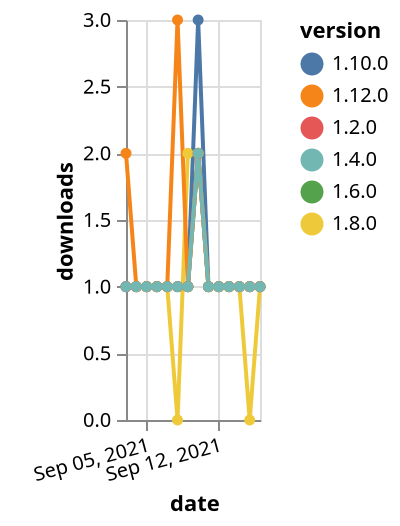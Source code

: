 {"$schema": "https://vega.github.io/schema/vega-lite/v5.json", "description": "A simple bar chart with embedded data.", "data": {"values": [{"date": "2021-09-03", "total": 187, "delta": 1, "version": "1.6.0"}, {"date": "2021-09-04", "total": 188, "delta": 1, "version": "1.6.0"}, {"date": "2021-09-05", "total": 189, "delta": 1, "version": "1.6.0"}, {"date": "2021-09-06", "total": 190, "delta": 1, "version": "1.6.0"}, {"date": "2021-09-07", "total": 191, "delta": 1, "version": "1.6.0"}, {"date": "2021-09-08", "total": 192, "delta": 1, "version": "1.6.0"}, {"date": "2021-09-09", "total": 193, "delta": 1, "version": "1.6.0"}, {"date": "2021-09-10", "total": 195, "delta": 2, "version": "1.6.0"}, {"date": "2021-09-11", "total": 196, "delta": 1, "version": "1.6.0"}, {"date": "2021-09-12", "total": 197, "delta": 1, "version": "1.6.0"}, {"date": "2021-09-13", "total": 198, "delta": 1, "version": "1.6.0"}, {"date": "2021-09-14", "total": 199, "delta": 1, "version": "1.6.0"}, {"date": "2021-09-15", "total": 200, "delta": 1, "version": "1.6.0"}, {"date": "2021-09-16", "total": 201, "delta": 1, "version": "1.6.0"}, {"date": "2021-09-03", "total": 166, "delta": 1, "version": "1.8.0"}, {"date": "2021-09-04", "total": 167, "delta": 1, "version": "1.8.0"}, {"date": "2021-09-05", "total": 168, "delta": 1, "version": "1.8.0"}, {"date": "2021-09-06", "total": 169, "delta": 1, "version": "1.8.0"}, {"date": "2021-09-07", "total": 170, "delta": 1, "version": "1.8.0"}, {"date": "2021-09-08", "total": 170, "delta": 0, "version": "1.8.0"}, {"date": "2021-09-09", "total": 172, "delta": 2, "version": "1.8.0"}, {"date": "2021-09-10", "total": 174, "delta": 2, "version": "1.8.0"}, {"date": "2021-09-11", "total": 175, "delta": 1, "version": "1.8.0"}, {"date": "2021-09-12", "total": 176, "delta": 1, "version": "1.8.0"}, {"date": "2021-09-13", "total": 177, "delta": 1, "version": "1.8.0"}, {"date": "2021-09-14", "total": 178, "delta": 1, "version": "1.8.0"}, {"date": "2021-09-15", "total": 178, "delta": 0, "version": "1.8.0"}, {"date": "2021-09-16", "total": 179, "delta": 1, "version": "1.8.0"}, {"date": "2021-09-03", "total": 190, "delta": 1, "version": "1.10.0"}, {"date": "2021-09-04", "total": 191, "delta": 1, "version": "1.10.0"}, {"date": "2021-09-05", "total": 192, "delta": 1, "version": "1.10.0"}, {"date": "2021-09-06", "total": 193, "delta": 1, "version": "1.10.0"}, {"date": "2021-09-07", "total": 194, "delta": 1, "version": "1.10.0"}, {"date": "2021-09-08", "total": 195, "delta": 1, "version": "1.10.0"}, {"date": "2021-09-09", "total": 196, "delta": 1, "version": "1.10.0"}, {"date": "2021-09-10", "total": 199, "delta": 3, "version": "1.10.0"}, {"date": "2021-09-11", "total": 200, "delta": 1, "version": "1.10.0"}, {"date": "2021-09-12", "total": 201, "delta": 1, "version": "1.10.0"}, {"date": "2021-09-13", "total": 202, "delta": 1, "version": "1.10.0"}, {"date": "2021-09-14", "total": 203, "delta": 1, "version": "1.10.0"}, {"date": "2021-09-15", "total": 204, "delta": 1, "version": "1.10.0"}, {"date": "2021-09-16", "total": 205, "delta": 1, "version": "1.10.0"}, {"date": "2021-09-03", "total": 247, "delta": 1, "version": "1.2.0"}, {"date": "2021-09-04", "total": 248, "delta": 1, "version": "1.2.0"}, {"date": "2021-09-05", "total": 249, "delta": 1, "version": "1.2.0"}, {"date": "2021-09-06", "total": 250, "delta": 1, "version": "1.2.0"}, {"date": "2021-09-07", "total": 251, "delta": 1, "version": "1.2.0"}, {"date": "2021-09-08", "total": 252, "delta": 1, "version": "1.2.0"}, {"date": "2021-09-09", "total": 253, "delta": 1, "version": "1.2.0"}, {"date": "2021-09-10", "total": 255, "delta": 2, "version": "1.2.0"}, {"date": "2021-09-11", "total": 256, "delta": 1, "version": "1.2.0"}, {"date": "2021-09-12", "total": 257, "delta": 1, "version": "1.2.0"}, {"date": "2021-09-13", "total": 258, "delta": 1, "version": "1.2.0"}, {"date": "2021-09-14", "total": 259, "delta": 1, "version": "1.2.0"}, {"date": "2021-09-15", "total": 260, "delta": 1, "version": "1.2.0"}, {"date": "2021-09-16", "total": 261, "delta": 1, "version": "1.2.0"}, {"date": "2021-09-03", "total": 117, "delta": 2, "version": "1.12.0"}, {"date": "2021-09-04", "total": 118, "delta": 1, "version": "1.12.0"}, {"date": "2021-09-05", "total": 119, "delta": 1, "version": "1.12.0"}, {"date": "2021-09-06", "total": 120, "delta": 1, "version": "1.12.0"}, {"date": "2021-09-07", "total": 121, "delta": 1, "version": "1.12.0"}, {"date": "2021-09-08", "total": 124, "delta": 3, "version": "1.12.0"}, {"date": "2021-09-09", "total": 125, "delta": 1, "version": "1.12.0"}, {"date": "2021-09-10", "total": 127, "delta": 2, "version": "1.12.0"}, {"date": "2021-09-11", "total": 128, "delta": 1, "version": "1.12.0"}, {"date": "2021-09-12", "total": 129, "delta": 1, "version": "1.12.0"}, {"date": "2021-09-13", "total": 130, "delta": 1, "version": "1.12.0"}, {"date": "2021-09-14", "total": 131, "delta": 1, "version": "1.12.0"}, {"date": "2021-09-15", "total": 132, "delta": 1, "version": "1.12.0"}, {"date": "2021-09-16", "total": 133, "delta": 1, "version": "1.12.0"}, {"date": "2021-09-03", "total": 197, "delta": 1, "version": "1.4.0"}, {"date": "2021-09-04", "total": 198, "delta": 1, "version": "1.4.0"}, {"date": "2021-09-05", "total": 199, "delta": 1, "version": "1.4.0"}, {"date": "2021-09-06", "total": 200, "delta": 1, "version": "1.4.0"}, {"date": "2021-09-07", "total": 201, "delta": 1, "version": "1.4.0"}, {"date": "2021-09-08", "total": 202, "delta": 1, "version": "1.4.0"}, {"date": "2021-09-09", "total": 203, "delta": 1, "version": "1.4.0"}, {"date": "2021-09-10", "total": 205, "delta": 2, "version": "1.4.0"}, {"date": "2021-09-11", "total": 206, "delta": 1, "version": "1.4.0"}, {"date": "2021-09-12", "total": 207, "delta": 1, "version": "1.4.0"}, {"date": "2021-09-13", "total": 208, "delta": 1, "version": "1.4.0"}, {"date": "2021-09-14", "total": 209, "delta": 1, "version": "1.4.0"}, {"date": "2021-09-15", "total": 210, "delta": 1, "version": "1.4.0"}, {"date": "2021-09-16", "total": 211, "delta": 1, "version": "1.4.0"}]}, "width": "container", "mark": {"type": "line", "point": {"filled": true}}, "encoding": {"x": {"field": "date", "type": "temporal", "timeUnit": "yearmonthdate", "title": "date", "axis": {"labelAngle": -15}}, "y": {"field": "delta", "type": "quantitative", "title": "downloads"}, "color": {"field": "version", "type": "nominal"}, "tooltip": {"field": "delta"}}}